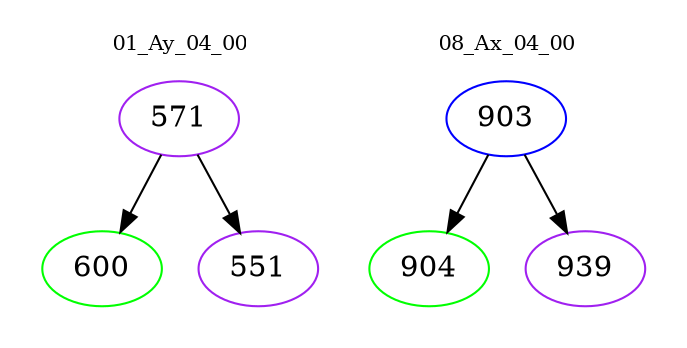 digraph{
subgraph cluster_0 {
color = white
label = "01_Ay_04_00";
fontsize=10;
T0_571 [label="571", color="purple"]
T0_571 -> T0_600 [color="black"]
T0_600 [label="600", color="green"]
T0_571 -> T0_551 [color="black"]
T0_551 [label="551", color="purple"]
}
subgraph cluster_1 {
color = white
label = "08_Ax_04_00";
fontsize=10;
T1_903 [label="903", color="blue"]
T1_903 -> T1_904 [color="black"]
T1_904 [label="904", color="green"]
T1_903 -> T1_939 [color="black"]
T1_939 [label="939", color="purple"]
}
}
